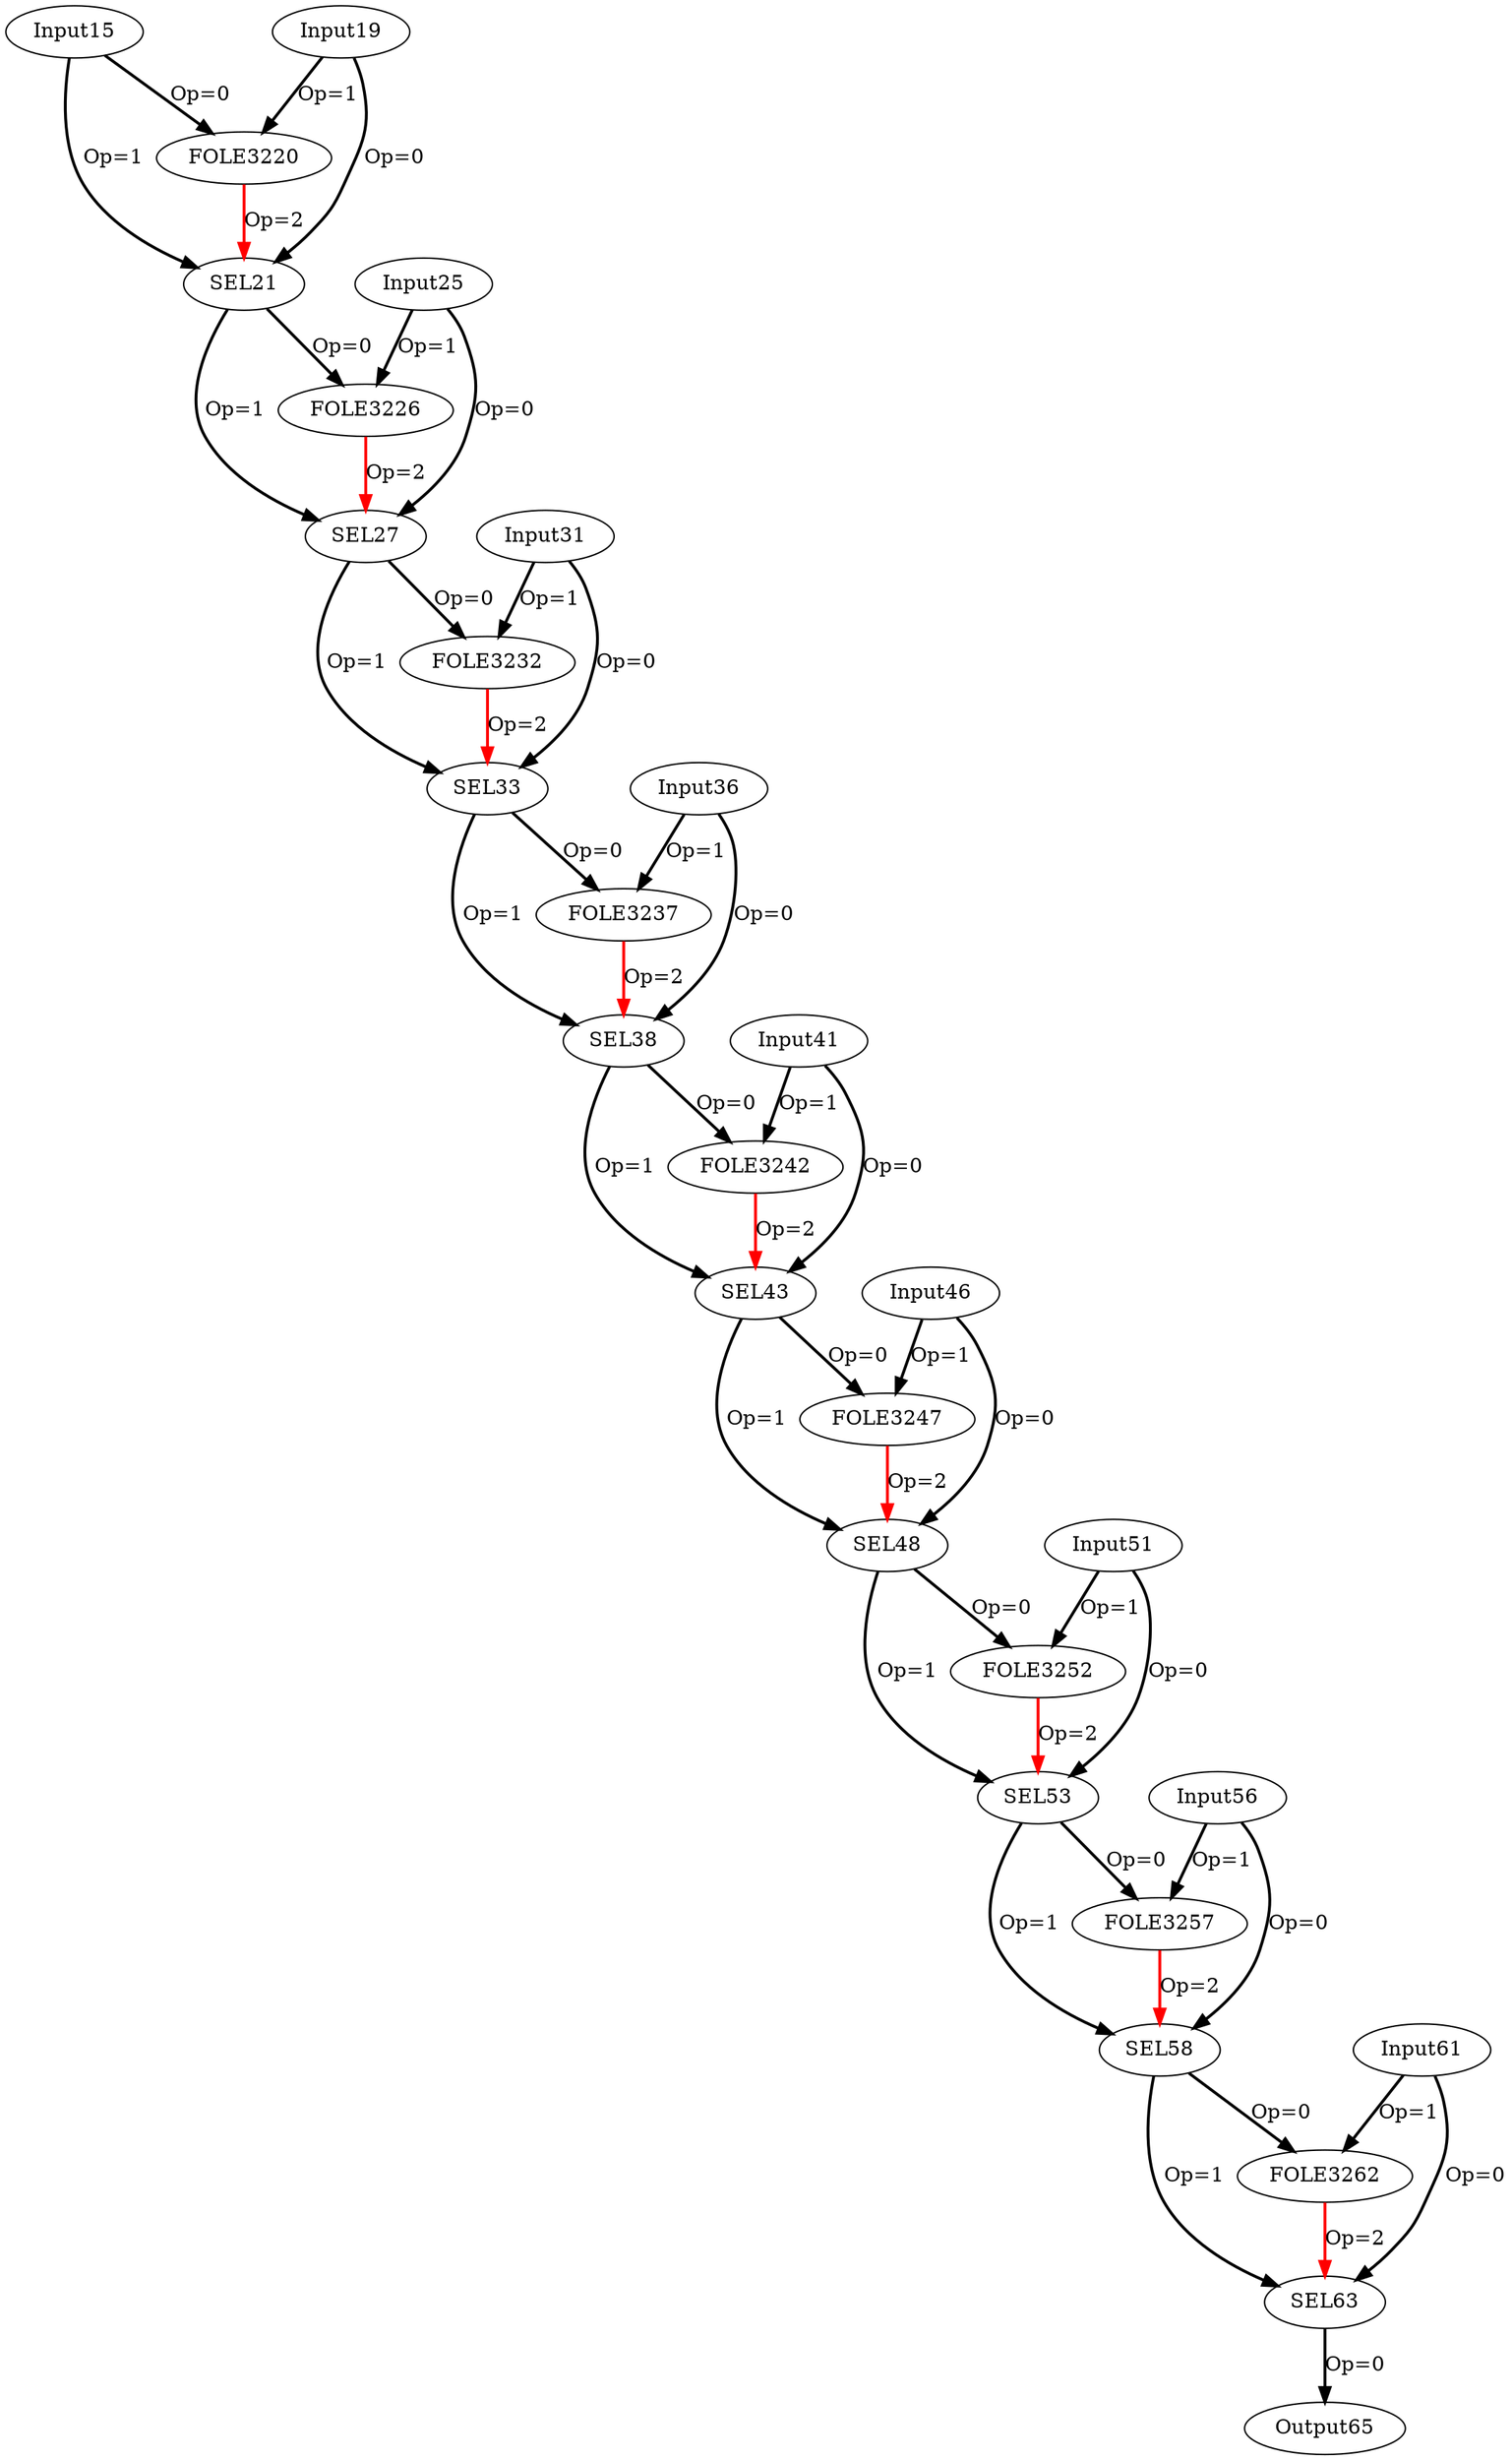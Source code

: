 Digraph G {
Input15[opcode=Input, ref_name="arg", size="896", offset="0, 0", pattern="4, 56, 4, 4"];
Input19[opcode=Input, ref_name="arg1", size="3180", offset="0, 0", pattern="8, 56, 472, 4"];
FOLE3220[opcode=FOLE32];
SEL21[opcode=SEL];
Input25[opcode=Input, ref_name="arg1", size="3180", offset="0, 4", pattern="8, 56, 472, 4"];
FOLE3226[opcode=FOLE32];
SEL27[opcode=SEL];
Input31[opcode=Input, ref_name="arg1", size="3180", offset="0, 8", pattern="8, 56, 472, 4"];
FOLE3232[opcode=FOLE32];
SEL33[opcode=SEL];
Input36[opcode=Input, ref_name="arg1", size="3180", offset="0, 456", pattern="8, 56, 472, 4"];
FOLE3237[opcode=FOLE32];
SEL38[opcode=SEL];
Input41[opcode=Input, ref_name="arg1", size="3180", offset="0, 460", pattern="8, 56, 472, 4"];
FOLE3242[opcode=FOLE32];
SEL43[opcode=SEL];
Input46[opcode=Input, ref_name="arg1", size="3180", offset="0, 464", pattern="8, 56, 472, 4"];
FOLE3247[opcode=FOLE32];
SEL48[opcode=SEL];
Input51[opcode=Input, ref_name="arg1", size="3180", offset="0, 912", pattern="8, 56, 472, 4"];
FOLE3252[opcode=FOLE32];
SEL53[opcode=SEL];
Input56[opcode=Input, ref_name="arg1", size="3180", offset="0, 916", pattern="8, 56, 472, 4"];
FOLE3257[opcode=FOLE32];
SEL58[opcode=SEL];
Input61[opcode=Input, ref_name="arg1", size="3180", offset="0, 920", pattern="8, 56, 472, 4"];
FOLE3262[opcode=FOLE32];
SEL63[opcode=SEL];
Output65[opcode=Output, ref_name="arg2", size="896", offset="0, 0", pattern="4, 56, 4, 4"];
Input15 -> SEL21[operand = 1 ,color = black, style = bold, label = "Op=1"];
Input15 -> FOLE3220[operand = 0 ,color = black, style = bold, label = "Op=0"];
Input19 -> SEL21[operand = 0 ,color = black, style = bold, label = "Op=0"];
Input19 -> FOLE3220[operand = 1 ,color = black, style = bold, label = "Op=1"];
FOLE3220 -> SEL21[operand = 2 ,color = red, style = bold, label = "Op=2"];
SEL21 -> SEL27[operand = 1 ,color = black, style = bold, label = "Op=1"];
SEL21 -> FOLE3226[operand = 0 ,color = black, style = bold, label = "Op=0"];
Input25 -> SEL27[operand = 0 ,color = black, style = bold, label = "Op=0"];
Input25 -> FOLE3226[operand = 1 ,color = black, style = bold, label = "Op=1"];
FOLE3226 -> SEL27[operand = 2 ,color = red, style = bold, label = "Op=2"];
SEL27 -> SEL33[operand = 1 ,color = black, style = bold, label = "Op=1"];
SEL27 -> FOLE3232[operand = 0 ,color = black, style = bold, label = "Op=0"];
Input31 -> SEL33[operand = 0 ,color = black, style = bold, label = "Op=0"];
Input31 -> FOLE3232[operand = 1 ,color = black, style = bold, label = "Op=1"];
FOLE3232 -> SEL33[operand = 2 ,color = red, style = bold, label = "Op=2"];
SEL33 -> SEL38[operand = 1 ,color = black, style = bold, label = "Op=1"];
SEL33 -> FOLE3237[operand = 0 ,color = black, style = bold, label = "Op=0"];
Input36 -> SEL38[operand = 0 ,color = black, style = bold, label = "Op=0"];
Input36 -> FOLE3237[operand = 1 ,color = black, style = bold, label = "Op=1"];
FOLE3237 -> SEL38[operand = 2 ,color = red, style = bold, label = "Op=2"];
SEL38 -> SEL43[operand = 1 ,color = black, style = bold, label = "Op=1"];
SEL38 -> FOLE3242[operand = 0 ,color = black, style = bold, label = "Op=0"];
Input41 -> SEL43[operand = 0 ,color = black, style = bold, label = "Op=0"];
Input41 -> FOLE3242[operand = 1 ,color = black, style = bold, label = "Op=1"];
FOLE3242 -> SEL43[operand = 2 ,color = red, style = bold, label = "Op=2"];
SEL43 -> SEL48[operand = 1 ,color = black, style = bold, label = "Op=1"];
SEL43 -> FOLE3247[operand = 0 ,color = black, style = bold, label = "Op=0"];
Input46 -> SEL48[operand = 0 ,color = black, style = bold, label = "Op=0"];
Input46 -> FOLE3247[operand = 1 ,color = black, style = bold, label = "Op=1"];
FOLE3247 -> SEL48[operand = 2 ,color = red, style = bold, label = "Op=2"];
SEL48 -> SEL53[operand = 1 ,color = black, style = bold, label = "Op=1"];
SEL48 -> FOLE3252[operand = 0 ,color = black, style = bold, label = "Op=0"];
Input51 -> SEL53[operand = 0 ,color = black, style = bold, label = "Op=0"];
Input51 -> FOLE3252[operand = 1 ,color = black, style = bold, label = "Op=1"];
FOLE3252 -> SEL53[operand = 2 ,color = red, style = bold, label = "Op=2"];
SEL53 -> SEL58[operand = 1 ,color = black, style = bold, label = "Op=1"];
SEL53 -> FOLE3257[operand = 0 ,color = black, style = bold, label = "Op=0"];
Input56 -> SEL58[operand = 0 ,color = black, style = bold, label = "Op=0"];
Input56 -> FOLE3257[operand = 1 ,color = black, style = bold, label = "Op=1"];
FOLE3257 -> SEL58[operand = 2 ,color = red, style = bold, label = "Op=2"];
SEL58 -> SEL63[operand = 1 ,color = black, style = bold, label = "Op=1"];
SEL58 -> FOLE3262[operand = 0 ,color = black, style = bold, label = "Op=0"];
Input61 -> SEL63[operand = 0 ,color = black, style = bold, label = "Op=0"];
Input61 -> FOLE3262[operand = 1 ,color = black, style = bold, label = "Op=1"];
FOLE3262 -> SEL63[operand = 2 ,color = red, style = bold, label = "Op=2"];
SEL63 -> Output65[operand = 0 ,color = black, style = bold, label = "Op=0"];
}
